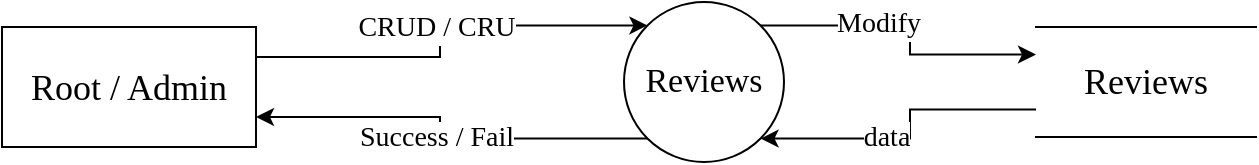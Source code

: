 <mxfile version="17.1.3" type="google"><diagram id="HeBkzXPH-GdMvk_lJBK_" name="Page-1"><mxGraphModel grid="1" gridSize="10" guides="1" tooltips="1" connect="1" arrows="1" page="1" fold="1" pageScale="1" pageWidth="827" pageHeight="1169" background="none" math="0" shadow="0"><root><mxCell id="0"/><mxCell id="1" parent="0"/><mxCell id="6l1TLSjAQP7HA2U_qRRk-19" value="" style="edgeStyle=orthogonalEdgeStyle;rounded=0;orthogonalLoop=1;jettySize=auto;html=1;fontFamily=Times New Roman;fontSize=16;entryX=0.25;entryY=1;entryDx=0;entryDy=0;exitX=1;exitY=0;exitDx=0;exitDy=0;" parent="1" edge="1"><mxGeometry relative="1" as="geometry"><mxPoint x="660" y="100" as="targetPoint"/></mxGeometry></mxCell><mxCell id="6l1TLSjAQP7HA2U_qRRk-21" style="edgeStyle=orthogonalEdgeStyle;rounded=0;orthogonalLoop=1;jettySize=auto;html=1;exitX=0.75;exitY=1;exitDx=0;exitDy=0;entryX=1;entryY=1;entryDx=0;entryDy=0;fontFamily=Times New Roman;fontSize=16;" parent="1" edge="1"><mxGeometry relative="1" as="geometry"><Array as="points"><mxPoint x="720" y="247"/></Array><mxPoint x="720" y="100" as="sourcePoint"/></mxGeometry></mxCell><mxCell id="ppLeph98q2jPRG6dnW5D-12" value="&lt;font style=&quot;font-size: 18px&quot;&gt;Root / Admin&lt;/font&gt;" style="rounded=0;whiteSpace=wrap;html=1;fontFamily=Times New Roman;" parent="1" vertex="1"><mxGeometry x="103" y="72.5" width="127" height="60" as="geometry"/></mxCell><mxCell id="ybVQCAMKLovBi2533NB--46" style="edgeStyle=orthogonalEdgeStyle;rounded=0;orthogonalLoop=1;jettySize=auto;html=1;exitX=1;exitY=0;exitDx=0;exitDy=0;entryX=0;entryY=0.25;entryDx=0;entryDy=0;fontSize=17;elbow=vertical;fontFamily=Times New Roman;" parent="1" source="ybVQCAMKLovBi2533NB--50" target="ybVQCAMKLovBi2533NB--53" edge="1"><mxGeometry relative="1" as="geometry"/></mxCell><mxCell id="ybVQCAMKLovBi2533NB--47" value="Modify" style="edgeLabel;html=1;align=center;verticalAlign=middle;resizable=0;points=[];fontSize=14;fontFamily=Times New Roman;" parent="ybVQCAMKLovBi2533NB--46" connectable="0" vertex="1"><mxGeometry x="-0.239" y="1" relative="1" as="geometry"><mxPoint as="offset"/></mxGeometry></mxCell><mxCell id="ybVQCAMKLovBi2533NB--48" style="rounded=0;orthogonalLoop=1;jettySize=auto;html=1;exitX=0;exitY=1;exitDx=0;exitDy=0;fontSize=17;startArrow=none;startFill=0;endArrow=classic;endFill=1;entryX=1;entryY=0.75;entryDx=0;entryDy=0;edgeStyle=orthogonalEdgeStyle;fontFamily=Times New Roman;" parent="1" source="ybVQCAMKLovBi2533NB--50" target="ppLeph98q2jPRG6dnW5D-12" edge="1"><mxGeometry relative="1" as="geometry"><mxPoint x="334" y="120" as="targetPoint"/></mxGeometry></mxCell><mxCell id="ybVQCAMKLovBi2533NB--49" value="Success / Fail" style="edgeLabel;html=1;align=center;verticalAlign=middle;resizable=0;points=[];fontSize=14;fontFamily=Times New Roman;" parent="ybVQCAMKLovBi2533NB--48" connectable="0" vertex="1"><mxGeometry x="-0.829" y="2" relative="1" as="geometry"><mxPoint x="-88" y="-3" as="offset"/></mxGeometry></mxCell><mxCell id="ybVQCAMKLovBi2533NB--50" value="&lt;p&gt;&lt;span style=&quot;line-height: 1.1&quot;&gt;&lt;font style=&quot;font-size: 17px&quot;&gt;Reviews&lt;/font&gt;&lt;/span&gt;&lt;/p&gt;" style="ellipse;whiteSpace=wrap;html=1;aspect=fixed;shadow=0;sketch=0;rotation=0;fontFamily=Times New Roman;" parent="1" vertex="1"><mxGeometry x="414" y="60" width="80" height="80" as="geometry"/></mxCell><mxCell id="ybVQCAMKLovBi2533NB--51" style="edgeStyle=orthogonalEdgeStyle;rounded=0;orthogonalLoop=1;jettySize=auto;html=1;exitX=0;exitY=0.75;exitDx=0;exitDy=0;entryX=1;entryY=1;entryDx=0;entryDy=0;fontSize=17;elbow=vertical;fontFamily=Times New Roman;" parent="1" source="ybVQCAMKLovBi2533NB--53" target="ybVQCAMKLovBi2533NB--50" edge="1"><mxGeometry relative="1" as="geometry"/></mxCell><mxCell id="ybVQCAMKLovBi2533NB--52" value="data" style="edgeLabel;html=1;align=center;verticalAlign=middle;resizable=0;points=[];fontSize=14;fontFamily=Times New Roman;" parent="ybVQCAMKLovBi2533NB--51" connectable="0" vertex="1"><mxGeometry x="0.12" y="3" relative="1" as="geometry"><mxPoint x="-5" y="-4" as="offset"/></mxGeometry></mxCell><mxCell id="ybVQCAMKLovBi2533NB--53" value="&lt;font style=&quot;font-size: 18px&quot;&gt;Reviews&lt;/font&gt;" style="shape=partialRectangle;whiteSpace=wrap;html=1;left=0;right=0;fillColor=default;rounded=0;shadow=0;glass=0;sketch=0;fontFamily=Times New Roman;fontSize=16;gradientColor=none;" parent="1" vertex="1"><mxGeometry x="620" y="72.5" width="110" height="55" as="geometry"/></mxCell><mxCell id="ybVQCAMKLovBi2533NB--54" style="rounded=0;orthogonalLoop=1;jettySize=auto;html=1;entryX=0;entryY=0;entryDx=0;entryDy=0;fontSize=17;startArrow=none;startFill=0;endArrow=classic;endFill=1;exitX=1;exitY=0.25;exitDx=0;exitDy=0;edgeStyle=orthogonalEdgeStyle;fontFamily=Times New Roman;" parent="1" source="ppLeph98q2jPRG6dnW5D-12" target="ybVQCAMKLovBi2533NB--50" edge="1"><mxGeometry relative="1" as="geometry"><mxPoint x="334" y="80" as="sourcePoint"/></mxGeometry></mxCell><mxCell id="ybVQCAMKLovBi2533NB--55" value="CRUD / CRU" style="edgeLabel;html=1;align=center;verticalAlign=middle;resizable=0;points=[];fontSize=14;fontFamily=Times New Roman;" parent="ybVQCAMKLovBi2533NB--54" connectable="0" vertex="1"><mxGeometry x="0.845" y="-1" relative="1" as="geometry"><mxPoint x="-89" as="offset"/></mxGeometry></mxCell></root></mxGraphModel></diagram></mxfile>